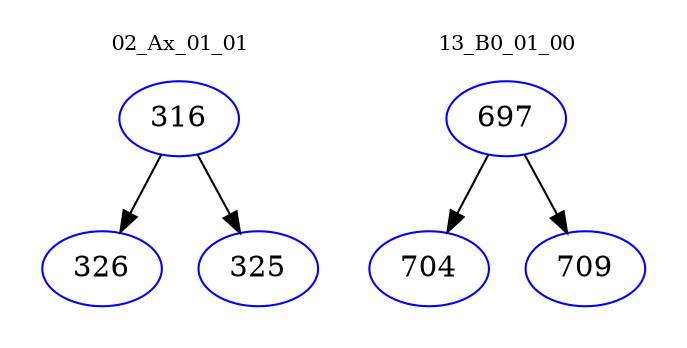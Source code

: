 digraph{
subgraph cluster_0 {
color = white
label = "02_Ax_01_01";
fontsize=10;
T0_316 [label="316", color="blue"]
T0_316 -> T0_326 [color="black"]
T0_326 [label="326", color="blue"]
T0_316 -> T0_325 [color="black"]
T0_325 [label="325", color="blue"]
}
subgraph cluster_1 {
color = white
label = "13_B0_01_00";
fontsize=10;
T1_697 [label="697", color="blue"]
T1_697 -> T1_704 [color="black"]
T1_704 [label="704", color="blue"]
T1_697 -> T1_709 [color="black"]
T1_709 [label="709", color="blue"]
}
}
